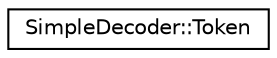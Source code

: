 digraph "Graphical Class Hierarchy"
{
  edge [fontname="Helvetica",fontsize="10",labelfontname="Helvetica",labelfontsize="10"];
  node [fontname="Helvetica",fontsize="10",shape=record];
  rankdir="LR";
  Node0 [label="SimpleDecoder::Token",height=0.2,width=0.4,color="black", fillcolor="white", style="filled",URL="$classkaldi_1_1SimpleDecoder_1_1Token.html"];
}

